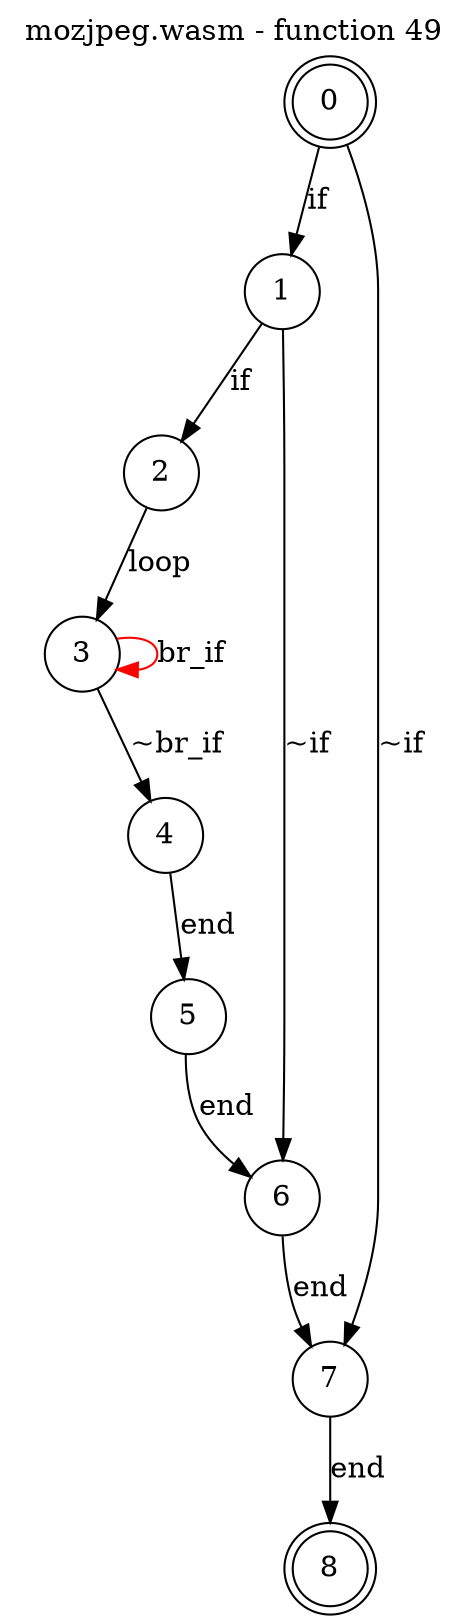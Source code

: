 digraph finite_state_machine {
    label = "mozjpeg.wasm - function 49"
    labelloc =  t
    labelfontsize = 16
    labelfontcolor = black
    labelfontname = "Helvetica"
    node [shape = doublecircle]; 0 8;
    node [shape = circle];
    0 -> 1[label = "if"];
    0 -> 7[label = "~if"];
    1 -> 2[label = "if"];
    1 -> 6[label = "~if"];
    2 -> 3[label = "loop"];
    3 -> 4[label = "~br_if"];
    3 -> 3[color="red" label = "br_if"];
    4 -> 5[label = "end"];
    5 -> 6[label = "end"];
    6 -> 7[label = "end"];
    7 -> 8[label = "end"];
}
